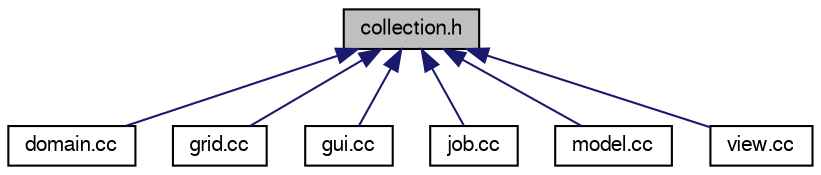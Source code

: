 digraph G
{
  edge [fontname="FreeSans",fontsize="10",labelfontname="FreeSans",labelfontsize="10"];
  node [fontname="FreeSans",fontsize="10",shape=record];
  Node1 [label="collection.h",height=0.2,width=0.4,color="black", fillcolor="grey75", style="filled" fontcolor="black"];
  Node1 -> Node2 [dir=back,color="midnightblue",fontsize="10",style="solid"];
  Node2 [label="domain.cc",height=0.2,width=0.4,color="black", fillcolor="white", style="filled",URL="$domain_8cc.html",tooltip="Implementation of Domain and Boundary classes."];
  Node1 -> Node3 [dir=back,color="midnightblue",fontsize="10",style="solid"];
  Node3 [label="grid.cc",height=0.2,width=0.4,color="black", fillcolor="white", style="filled",URL="$grid_8cc.html"];
  Node1 -> Node4 [dir=back,color="midnightblue",fontsize="10",style="solid"];
  Node4 [label="gui.cc",height=0.2,width=0.4,color="black", fillcolor="white", style="filled",URL="$gui_8cc.html"];
  Node1 -> Node5 [dir=back,color="midnightblue",fontsize="10",style="solid"];
  Node5 [label="job.cc",height=0.2,width=0.4,color="black", fillcolor="white", style="filled",URL="$job_8cc.html",tooltip="The ReMoDy backend."];
  Node1 -> Node6 [dir=back,color="midnightblue",fontsize="10",style="solid"];
  Node6 [label="model.cc",height=0.2,width=0.4,color="black", fillcolor="white", style="filled",URL="$model_8cc.html"];
  Node1 -> Node7 [dir=back,color="midnightblue",fontsize="10",style="solid"];
  Node7 [label="view.cc",height=0.2,width=0.4,color="black", fillcolor="white", style="filled",URL="$view_8cc.html",tooltip="The frontend of ReMoDy with the OpenGL Visualizer."];
}
